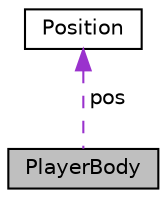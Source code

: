 digraph "PlayerBody"
{
 // LATEX_PDF_SIZE
  edge [fontname="Helvetica",fontsize="10",labelfontname="Helvetica",labelfontsize="10"];
  node [fontname="Helvetica",fontsize="10",shape=record];
  Node1 [label="PlayerBody",height=0.2,width=0.4,color="black", fillcolor="grey75", style="filled", fontcolor="black",tooltip="플레이어의(뱀)의 노드 정보를 저장하는 클래스"];
  Node2 -> Node1 [dir="back",color="darkorchid3",fontsize="10",style="dashed",label=" pos" ,fontname="Helvetica"];
  Node2 [label="Position",height=0.2,width=0.4,color="black", fillcolor="white", style="filled",URL="$classPosition.html",tooltip="좌표를 나타내는 클래스"];
}
